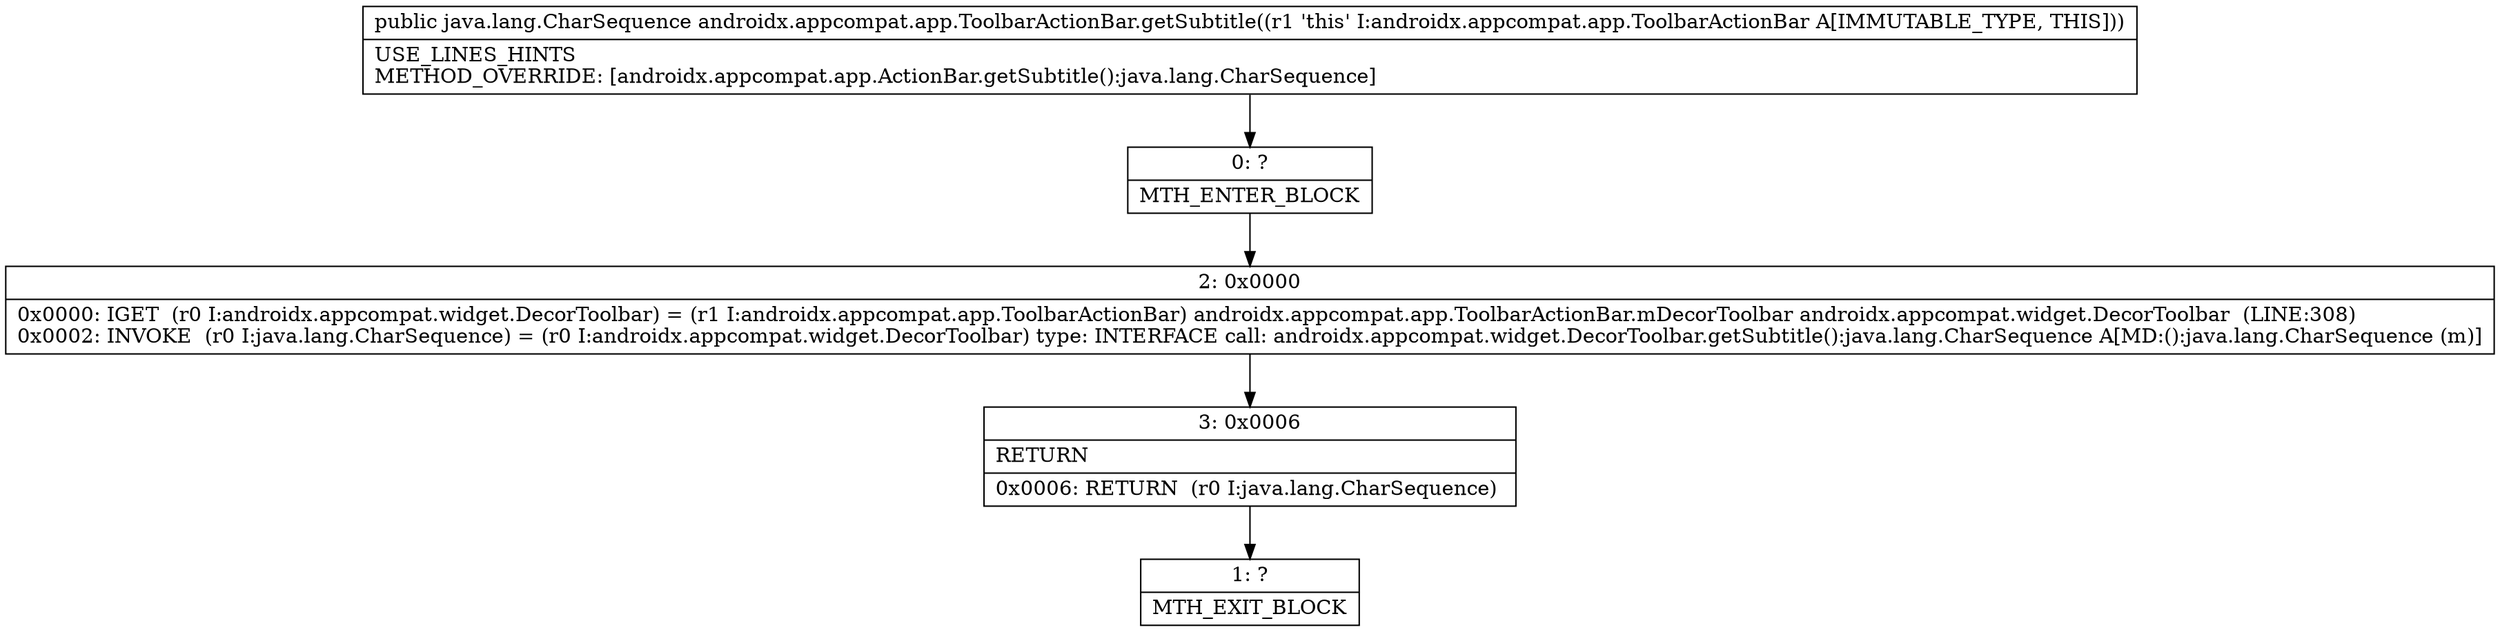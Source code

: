 digraph "CFG forandroidx.appcompat.app.ToolbarActionBar.getSubtitle()Ljava\/lang\/CharSequence;" {
Node_0 [shape=record,label="{0\:\ ?|MTH_ENTER_BLOCK\l}"];
Node_2 [shape=record,label="{2\:\ 0x0000|0x0000: IGET  (r0 I:androidx.appcompat.widget.DecorToolbar) = (r1 I:androidx.appcompat.app.ToolbarActionBar) androidx.appcompat.app.ToolbarActionBar.mDecorToolbar androidx.appcompat.widget.DecorToolbar  (LINE:308)\l0x0002: INVOKE  (r0 I:java.lang.CharSequence) = (r0 I:androidx.appcompat.widget.DecorToolbar) type: INTERFACE call: androidx.appcompat.widget.DecorToolbar.getSubtitle():java.lang.CharSequence A[MD:():java.lang.CharSequence (m)]\l}"];
Node_3 [shape=record,label="{3\:\ 0x0006|RETURN\l|0x0006: RETURN  (r0 I:java.lang.CharSequence) \l}"];
Node_1 [shape=record,label="{1\:\ ?|MTH_EXIT_BLOCK\l}"];
MethodNode[shape=record,label="{public java.lang.CharSequence androidx.appcompat.app.ToolbarActionBar.getSubtitle((r1 'this' I:androidx.appcompat.app.ToolbarActionBar A[IMMUTABLE_TYPE, THIS]))  | USE_LINES_HINTS\lMETHOD_OVERRIDE: [androidx.appcompat.app.ActionBar.getSubtitle():java.lang.CharSequence]\l}"];
MethodNode -> Node_0;Node_0 -> Node_2;
Node_2 -> Node_3;
Node_3 -> Node_1;
}

